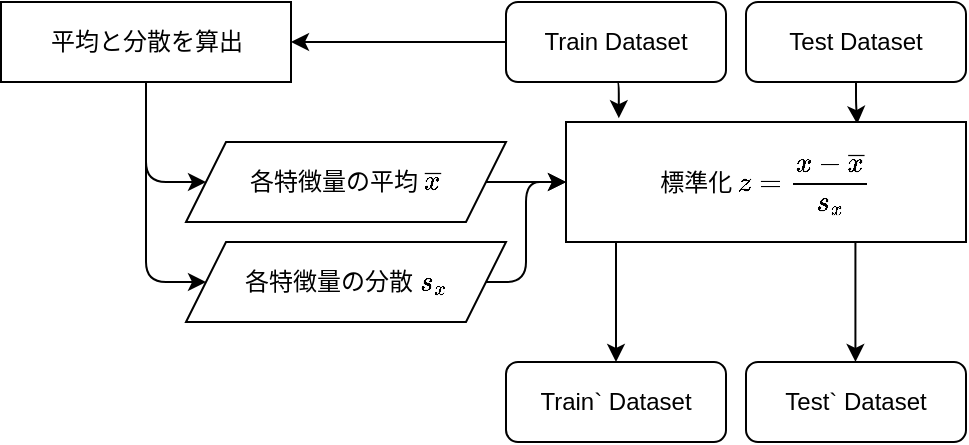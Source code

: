 <mxfile>
    <diagram id="sq5S4RGA7ZYf0tdhnG8J" name="ページ1">
        <mxGraphModel dx="905" dy="469" grid="1" gridSize="10" guides="1" tooltips="1" connect="1" arrows="1" fold="1" page="1" pageScale="1" pageWidth="827" pageHeight="1169" math="1" shadow="0">
            <root>
                <mxCell id="0"/>
                <mxCell id="1" parent="0"/>
                <mxCell id="12" style="edgeStyle=orthogonalEdgeStyle;html=1;exitX=0;exitY=0.5;exitDx=0;exitDy=0;entryX=1;entryY=0.5;entryDx=0;entryDy=0;" edge="1" parent="1" source="2" target="4">
                    <mxGeometry relative="1" as="geometry"/>
                </mxCell>
                <mxCell id="23" style="edgeStyle=orthogonalEdgeStyle;html=1;exitX=0.5;exitY=1;exitDx=0;exitDy=0;entryX=0.132;entryY=-0.032;entryDx=0;entryDy=0;entryPerimeter=0;" edge="1" parent="1" source="2" target="13">
                    <mxGeometry relative="1" as="geometry"/>
                </mxCell>
                <mxCell id="2" value="Train Dataset" style="rounded=1;whiteSpace=wrap;html=1;" vertex="1" parent="1">
                    <mxGeometry x="400" y="100" width="110" height="40" as="geometry"/>
                </mxCell>
                <mxCell id="25" style="edgeStyle=orthogonalEdgeStyle;html=1;exitX=0.5;exitY=1;exitDx=0;exitDy=0;entryX=0.728;entryY=0.017;entryDx=0;entryDy=0;entryPerimeter=0;" edge="1" parent="1" source="3" target="13">
                    <mxGeometry relative="1" as="geometry"/>
                </mxCell>
                <mxCell id="3" value="Test Dataset" style="rounded=1;whiteSpace=wrap;html=1;" vertex="1" parent="1">
                    <mxGeometry x="520" y="100" width="110" height="40" as="geometry"/>
                </mxCell>
                <mxCell id="10" style="edgeStyle=orthogonalEdgeStyle;html=1;exitX=0.5;exitY=1;exitDx=0;exitDy=0;entryX=0;entryY=0.5;entryDx=0;entryDy=0;" edge="1" parent="1" source="4" target="7">
                    <mxGeometry relative="1" as="geometry">
                        <Array as="points">
                            <mxPoint x="220" y="240"/>
                        </Array>
                    </mxGeometry>
                </mxCell>
                <mxCell id="11" style="edgeStyle=orthogonalEdgeStyle;html=1;exitX=0.5;exitY=1;exitDx=0;exitDy=0;entryX=0;entryY=0.5;entryDx=0;entryDy=0;" edge="1" parent="1" source="4" target="8">
                    <mxGeometry relative="1" as="geometry">
                        <Array as="points">
                            <mxPoint x="220" y="190"/>
                        </Array>
                    </mxGeometry>
                </mxCell>
                <mxCell id="4" value="平均と分散を算出" style="rounded=0;whiteSpace=wrap;html=1;" vertex="1" parent="1">
                    <mxGeometry x="147.5" y="100" width="145" height="40" as="geometry"/>
                </mxCell>
                <mxCell id="15" style="edgeStyle=orthogonalEdgeStyle;html=1;exitX=1;exitY=0.5;exitDx=0;exitDy=0;entryX=0;entryY=0.5;entryDx=0;entryDy=0;" edge="1" parent="1" source="7" target="13">
                    <mxGeometry relative="1" as="geometry">
                        <Array as="points">
                            <mxPoint x="410" y="240"/>
                            <mxPoint x="410" y="190"/>
                        </Array>
                    </mxGeometry>
                </mxCell>
                <mxCell id="7" value="各特徴量の分散 `s_x`" style="shape=parallelogram;perimeter=parallelogramPerimeter;whiteSpace=wrap;html=1;fixedSize=1;" vertex="1" parent="1">
                    <mxGeometry x="240" y="220" width="160" height="40" as="geometry"/>
                </mxCell>
                <mxCell id="14" style="edgeStyle=orthogonalEdgeStyle;html=1;exitX=1;exitY=0.5;exitDx=0;exitDy=0;entryX=0;entryY=0.5;entryDx=0;entryDy=0;" edge="1" parent="1" source="8" target="13">
                    <mxGeometry relative="1" as="geometry">
                        <Array as="points">
                            <mxPoint x="400" y="190"/>
                            <mxPoint x="400" y="190"/>
                        </Array>
                    </mxGeometry>
                </mxCell>
                <mxCell id="8" value="各特徴量の平均 `\bar{x}`" style="shape=parallelogram;perimeter=parallelogramPerimeter;whiteSpace=wrap;fixedSize=1;html=1;" vertex="1" parent="1">
                    <mxGeometry x="240" y="170" width="160" height="40" as="geometry"/>
                </mxCell>
                <mxCell id="13" value="標準化&amp;nbsp;`z={x - \bar{x}}/{s_x}`" style="rounded=0;whiteSpace=wrap;html=1;" vertex="1" parent="1">
                    <mxGeometry x="430" y="160" width="200" height="60" as="geometry"/>
                </mxCell>
                <mxCell id="27" value="Train` Dataset" style="rounded=1;whiteSpace=wrap;html=1;" vertex="1" parent="1">
                    <mxGeometry x="400" y="280" width="110" height="40" as="geometry"/>
                </mxCell>
                <mxCell id="28" value="Test` Dataset" style="rounded=1;whiteSpace=wrap;html=1;" vertex="1" parent="1">
                    <mxGeometry x="520" y="280" width="110" height="40" as="geometry"/>
                </mxCell>
                <mxCell id="30" value="" style="endArrow=classic;html=1;entryX=0.5;entryY=0;entryDx=0;entryDy=0;exitX=0.125;exitY=1.001;exitDx=0;exitDy=0;exitPerimeter=0;" edge="1" parent="1" source="13" target="27">
                    <mxGeometry width="50" height="50" relative="1" as="geometry">
                        <mxPoint x="430" y="210" as="sourcePoint"/>
                        <mxPoint x="480" y="160" as="targetPoint"/>
                    </mxGeometry>
                </mxCell>
                <mxCell id="31" value="" style="endArrow=classic;html=1;entryX=0.5;entryY=0;entryDx=0;entryDy=0;exitX=0.125;exitY=1.001;exitDx=0;exitDy=0;exitPerimeter=0;" edge="1" parent="1">
                    <mxGeometry width="50" height="50" relative="1" as="geometry">
                        <mxPoint x="574.71" y="220.0" as="sourcePoint"/>
                        <mxPoint x="574.71" y="279.94" as="targetPoint"/>
                    </mxGeometry>
                </mxCell>
            </root>
        </mxGraphModel>
    </diagram>
</mxfile>